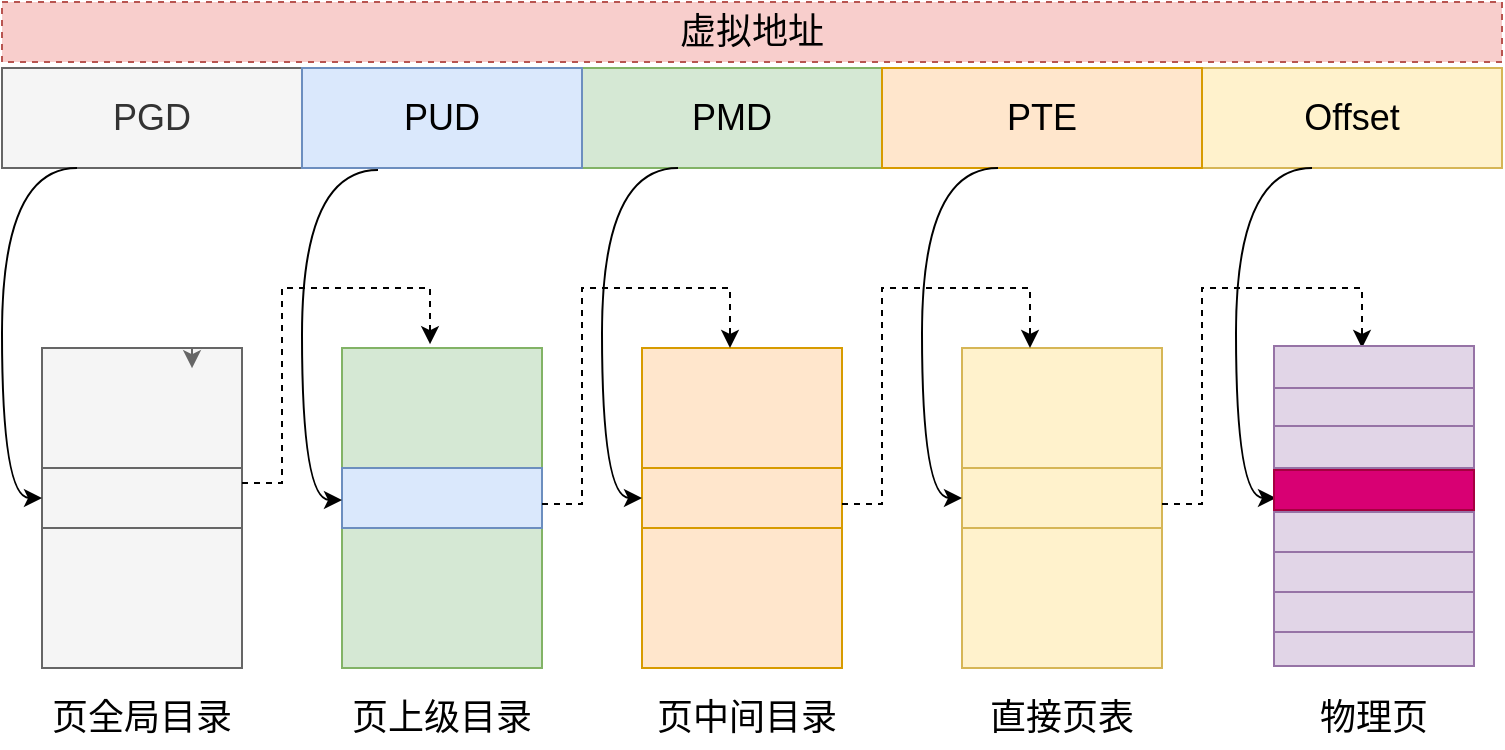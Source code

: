 <mxfile version="21.6.6" type="github">
  <diagram name="第 1 页" id="HhNDj8HrSUt-IK6_C2Jm">
    <mxGraphModel dx="880" dy="446" grid="1" gridSize="10" guides="1" tooltips="1" connect="1" arrows="1" fold="1" page="1" pageScale="1" pageWidth="827" pageHeight="1169" math="0" shadow="0">
      <root>
        <mxCell id="0" />
        <mxCell id="1" parent="0" />
        <mxCell id="pgoeOqjfAEoLgi5bF9Kd-8" value="" style="rounded=0;whiteSpace=wrap;html=1;fillColor=#f5f5f5;fontColor=#333333;strokeColor=#666666;fontSize=18;" vertex="1" parent="1">
          <mxGeometry x="60" y="350" width="100" height="160" as="geometry" />
        </mxCell>
        <mxCell id="pgoeOqjfAEoLgi5bF9Kd-7" value="Offset" style="rounded=0;whiteSpace=wrap;html=1;fillColor=#fff2cc;strokeColor=#d6b656;fontSize=18;" vertex="1" parent="1">
          <mxGeometry x="640" y="210" width="150" height="50" as="geometry" />
        </mxCell>
        <mxCell id="pgoeOqjfAEoLgi5bF9Kd-1" value="虚拟地址" style="text;html=1;strokeColor=#b85450;fillColor=#f8cecc;align=center;verticalAlign=middle;whiteSpace=wrap;rounded=0;dashed=1;fontSize=18;" vertex="1" parent="1">
          <mxGeometry x="40" y="177" width="750" height="30" as="geometry" />
        </mxCell>
        <mxCell id="pgoeOqjfAEoLgi5bF9Kd-3" value="PGD" style="rounded=0;whiteSpace=wrap;html=1;fillColor=#f5f5f5;fontColor=#333333;strokeColor=#666666;fontSize=18;" vertex="1" parent="1">
          <mxGeometry x="40" y="210" width="150" height="50" as="geometry" />
        </mxCell>
        <mxCell id="pgoeOqjfAEoLgi5bF9Kd-4" value="PMD" style="rounded=0;whiteSpace=wrap;html=1;fillColor=#d5e8d4;strokeColor=#82b366;fontSize=18;" vertex="1" parent="1">
          <mxGeometry x="330" y="210" width="150" height="50" as="geometry" />
        </mxCell>
        <mxCell id="pgoeOqjfAEoLgi5bF9Kd-5" value="PUD" style="rounded=0;whiteSpace=wrap;html=1;fillColor=#dae8fc;strokeColor=#6c8ebf;fontSize=18;" vertex="1" parent="1">
          <mxGeometry x="190" y="210" width="140" height="50" as="geometry" />
        </mxCell>
        <mxCell id="pgoeOqjfAEoLgi5bF9Kd-6" value="PTE" style="rounded=0;whiteSpace=wrap;html=1;fillColor=#ffe6cc;strokeColor=#d79b00;fontSize=18;" vertex="1" parent="1">
          <mxGeometry x="480" y="210" width="160" height="50" as="geometry" />
        </mxCell>
        <mxCell id="pgoeOqjfAEoLgi5bF9Kd-11" value="" style="rounded=0;whiteSpace=wrap;html=1;fillColor=#d5e8d4;strokeColor=#82b366;fontSize=18;" vertex="1" parent="1">
          <mxGeometry x="210" y="350" width="100" height="160" as="geometry" />
        </mxCell>
        <mxCell id="pgoeOqjfAEoLgi5bF9Kd-12" value="" style="rounded=0;whiteSpace=wrap;html=1;fillColor=#ffe6cc;strokeColor=#d79b00;fontSize=18;" vertex="1" parent="1">
          <mxGeometry x="360" y="350" width="100" height="160" as="geometry" />
        </mxCell>
        <mxCell id="pgoeOqjfAEoLgi5bF9Kd-13" value="" style="rounded=0;whiteSpace=wrap;html=1;fillColor=#fff2cc;strokeColor=#d6b656;fontSize=18;" vertex="1" parent="1">
          <mxGeometry x="520" y="350" width="100" height="160" as="geometry" />
        </mxCell>
        <mxCell id="pgoeOqjfAEoLgi5bF9Kd-14" value="" style="rounded=0;whiteSpace=wrap;html=1;fillColor=#e1d5e7;strokeColor=#9673a6;fontSize=18;" vertex="1" parent="1">
          <mxGeometry x="676" y="349" width="100" height="160" as="geometry" />
        </mxCell>
        <mxCell id="pgoeOqjfAEoLgi5bF9Kd-15" value="" style="rounded=0;whiteSpace=wrap;html=1;fillColor=#f5f5f5;fontColor=#333333;strokeColor=#666666;fontSize=18;" vertex="1" parent="1">
          <mxGeometry x="60" y="410" width="100" height="30" as="geometry" />
        </mxCell>
        <mxCell id="pgoeOqjfAEoLgi5bF9Kd-16" value="" style="endArrow=classic;html=1;rounded=0;edgeStyle=orthogonalEdgeStyle;curved=1;exitX=0.25;exitY=1;exitDx=0;exitDy=0;entryX=0;entryY=0.5;entryDx=0;entryDy=0;fontSize=18;" edge="1" parent="1" source="pgoeOqjfAEoLgi5bF9Kd-3" target="pgoeOqjfAEoLgi5bF9Kd-15">
          <mxGeometry width="50" height="50" relative="1" as="geometry">
            <mxPoint x="90" y="280" as="sourcePoint" />
            <mxPoint x="40" y="330" as="targetPoint" />
            <Array as="points">
              <mxPoint x="40" y="260" />
              <mxPoint x="40" y="425" />
            </Array>
          </mxGeometry>
        </mxCell>
        <mxCell id="pgoeOqjfAEoLgi5bF9Kd-17" value="" style="endArrow=classic;html=1;rounded=0;exitX=1;exitY=0.25;exitDx=0;exitDy=0;edgeStyle=orthogonalEdgeStyle;entryX=0.44;entryY=-0.012;entryDx=0;entryDy=0;entryPerimeter=0;dashed=1;fontSize=18;" edge="1" parent="1" source="pgoeOqjfAEoLgi5bF9Kd-15" target="pgoeOqjfAEoLgi5bF9Kd-11">
          <mxGeometry width="50" height="50" relative="1" as="geometry">
            <mxPoint x="250" y="340" as="sourcePoint" />
            <mxPoint x="250" y="340" as="targetPoint" />
            <Array as="points">
              <mxPoint x="180" y="418" />
              <mxPoint x="180" y="320" />
              <mxPoint x="254" y="320" />
            </Array>
          </mxGeometry>
        </mxCell>
        <mxCell id="pgoeOqjfAEoLgi5bF9Kd-19" style="edgeStyle=orthogonalEdgeStyle;rounded=0;orthogonalLoop=1;jettySize=auto;html=1;exitX=0.75;exitY=0;exitDx=0;exitDy=0;entryX=0.75;entryY=0.063;entryDx=0;entryDy=0;entryPerimeter=0;fillColor=#f5f5f5;strokeColor=#666666;fontSize=18;" edge="1" parent="1" source="pgoeOqjfAEoLgi5bF9Kd-8" target="pgoeOqjfAEoLgi5bF9Kd-8">
          <mxGeometry relative="1" as="geometry" />
        </mxCell>
        <mxCell id="pgoeOqjfAEoLgi5bF9Kd-20" value="" style="rounded=0;whiteSpace=wrap;html=1;fillColor=#dae8fc;strokeColor=#6c8ebf;fontSize=18;" vertex="1" parent="1">
          <mxGeometry x="210" y="410" width="100" height="30" as="geometry" />
        </mxCell>
        <mxCell id="pgoeOqjfAEoLgi5bF9Kd-21" value="" style="endArrow=classic;html=1;rounded=0;edgeStyle=orthogonalEdgeStyle;curved=1;exitX=0.25;exitY=1;exitDx=0;exitDy=0;entryX=0;entryY=0.5;entryDx=0;entryDy=0;fontSize=18;" edge="1" parent="1">
          <mxGeometry width="50" height="50" relative="1" as="geometry">
            <mxPoint x="228" y="261" as="sourcePoint" />
            <mxPoint x="210" y="426" as="targetPoint" />
            <Array as="points">
              <mxPoint x="190" y="261" />
              <mxPoint x="190" y="426" />
            </Array>
          </mxGeometry>
        </mxCell>
        <mxCell id="pgoeOqjfAEoLgi5bF9Kd-22" value="" style="rounded=0;whiteSpace=wrap;html=1;fillColor=#ffe6cc;strokeColor=#d79b00;fontSize=18;" vertex="1" parent="1">
          <mxGeometry x="360" y="410" width="100" height="30" as="geometry" />
        </mxCell>
        <mxCell id="pgoeOqjfAEoLgi5bF9Kd-23" value="" style="endArrow=classic;html=1;rounded=0;exitX=1;exitY=0.25;exitDx=0;exitDy=0;edgeStyle=orthogonalEdgeStyle;dashed=1;fontSize=18;" edge="1" parent="1">
          <mxGeometry width="50" height="50" relative="1" as="geometry">
            <mxPoint x="310" y="428" as="sourcePoint" />
            <mxPoint x="404" y="350" as="targetPoint" />
            <Array as="points">
              <mxPoint x="330" y="428" />
              <mxPoint x="330" y="320" />
              <mxPoint x="404" y="320" />
            </Array>
          </mxGeometry>
        </mxCell>
        <mxCell id="pgoeOqjfAEoLgi5bF9Kd-24" value="" style="endArrow=classic;html=1;rounded=0;edgeStyle=orthogonalEdgeStyle;curved=1;exitX=0.25;exitY=1;exitDx=0;exitDy=0;entryX=0;entryY=0.5;entryDx=0;entryDy=0;fontSize=18;" edge="1" parent="1">
          <mxGeometry width="50" height="50" relative="1" as="geometry">
            <mxPoint x="378" y="260" as="sourcePoint" />
            <mxPoint x="360" y="425" as="targetPoint" />
            <Array as="points">
              <mxPoint x="340" y="260" />
              <mxPoint x="340" y="425" />
            </Array>
          </mxGeometry>
        </mxCell>
        <mxCell id="pgoeOqjfAEoLgi5bF9Kd-25" value="" style="rounded=0;whiteSpace=wrap;html=1;fillColor=#fff2cc;strokeColor=#d6b656;fontSize=18;" vertex="1" parent="1">
          <mxGeometry x="520" y="410" width="100" height="30" as="geometry" />
        </mxCell>
        <mxCell id="pgoeOqjfAEoLgi5bF9Kd-26" value="" style="endArrow=classic;html=1;rounded=0;edgeStyle=orthogonalEdgeStyle;curved=1;exitX=0.25;exitY=1;exitDx=0;exitDy=0;entryX=0;entryY=0.5;entryDx=0;entryDy=0;fontSize=18;" edge="1" parent="1">
          <mxGeometry width="50" height="50" relative="1" as="geometry">
            <mxPoint x="538" y="260" as="sourcePoint" />
            <mxPoint x="520" y="425" as="targetPoint" />
            <Array as="points">
              <mxPoint x="500" y="260" />
              <mxPoint x="500" y="425" />
            </Array>
          </mxGeometry>
        </mxCell>
        <mxCell id="pgoeOqjfAEoLgi5bF9Kd-27" value="" style="endArrow=classic;html=1;rounded=0;exitX=1;exitY=0.25;exitDx=0;exitDy=0;edgeStyle=orthogonalEdgeStyle;dashed=1;fontSize=18;" edge="1" parent="1">
          <mxGeometry width="50" height="50" relative="1" as="geometry">
            <mxPoint x="460" y="428" as="sourcePoint" />
            <mxPoint x="554" y="350" as="targetPoint" />
            <Array as="points">
              <mxPoint x="480" y="428" />
              <mxPoint x="480" y="320" />
              <mxPoint x="554" y="320" />
            </Array>
          </mxGeometry>
        </mxCell>
        <mxCell id="pgoeOqjfAEoLgi5bF9Kd-28" value="" style="endArrow=classic;html=1;rounded=0;edgeStyle=orthogonalEdgeStyle;curved=1;exitX=0.25;exitY=1;exitDx=0;exitDy=0;entryX=0;entryY=0.5;entryDx=0;entryDy=0;fontSize=18;" edge="1" parent="1">
          <mxGeometry width="50" height="50" relative="1" as="geometry">
            <mxPoint x="695" y="260" as="sourcePoint" />
            <mxPoint x="677" y="425" as="targetPoint" />
            <Array as="points">
              <mxPoint x="657" y="260" />
              <mxPoint x="657" y="425" />
            </Array>
          </mxGeometry>
        </mxCell>
        <mxCell id="pgoeOqjfAEoLgi5bF9Kd-29" value="" style="rounded=0;whiteSpace=wrap;html=1;fillColor=#d80073;strokeColor=#A50040;fontColor=#ffffff;fontSize=18;" vertex="1" parent="1">
          <mxGeometry x="676" y="411" width="100" height="20" as="geometry" />
        </mxCell>
        <mxCell id="pgoeOqjfAEoLgi5bF9Kd-30" value="" style="endArrow=classic;html=1;rounded=0;exitX=1;exitY=0.25;exitDx=0;exitDy=0;edgeStyle=orthogonalEdgeStyle;dashed=1;fontSize=18;" edge="1" parent="1">
          <mxGeometry width="50" height="50" relative="1" as="geometry">
            <mxPoint x="620" y="428" as="sourcePoint" />
            <mxPoint x="720" y="350" as="targetPoint" />
            <Array as="points">
              <mxPoint x="640" y="428" />
              <mxPoint x="640" y="320" />
              <mxPoint x="720" y="320" />
              <mxPoint x="720" y="350" />
            </Array>
          </mxGeometry>
        </mxCell>
        <mxCell id="pgoeOqjfAEoLgi5bF9Kd-31" value="" style="rounded=0;whiteSpace=wrap;html=1;fillColor=#e1d5e7;strokeColor=#9673a6;fontSize=18;" vertex="1" parent="1">
          <mxGeometry x="676" y="389" width="100" height="21" as="geometry" />
        </mxCell>
        <mxCell id="pgoeOqjfAEoLgi5bF9Kd-32" value="" style="rounded=0;whiteSpace=wrap;html=1;fillColor=#e1d5e7;strokeColor=#9673a6;fontSize=18;" vertex="1" parent="1">
          <mxGeometry x="676" y="369" width="100" height="20" as="geometry" />
        </mxCell>
        <mxCell id="pgoeOqjfAEoLgi5bF9Kd-33" value="" style="rounded=0;whiteSpace=wrap;html=1;fillColor=#e1d5e7;strokeColor=#9673a6;fontSize=18;" vertex="1" parent="1">
          <mxGeometry x="676" y="349" width="100" height="21" as="geometry" />
        </mxCell>
        <mxCell id="pgoeOqjfAEoLgi5bF9Kd-34" value="" style="rounded=0;whiteSpace=wrap;html=1;fillColor=#e1d5e7;strokeColor=#9673a6;fontSize=18;" vertex="1" parent="1">
          <mxGeometry x="676" y="432" width="100" height="20" as="geometry" />
        </mxCell>
        <mxCell id="pgoeOqjfAEoLgi5bF9Kd-35" value="" style="rounded=0;whiteSpace=wrap;html=1;fillColor=#e1d5e7;strokeColor=#9673a6;fontSize=18;" vertex="1" parent="1">
          <mxGeometry x="676" y="452" width="100" height="20" as="geometry" />
        </mxCell>
        <mxCell id="pgoeOqjfAEoLgi5bF9Kd-36" value="" style="rounded=0;whiteSpace=wrap;html=1;fillColor=#e1d5e7;strokeColor=#9673a6;fontSize=18;" vertex="1" parent="1">
          <mxGeometry x="676" y="472" width="100" height="20" as="geometry" />
        </mxCell>
        <mxCell id="pgoeOqjfAEoLgi5bF9Kd-38" value="页全局目录" style="text;html=1;strokeColor=none;fillColor=none;align=center;verticalAlign=middle;whiteSpace=wrap;rounded=0;fontSize=18;" vertex="1" parent="1">
          <mxGeometry x="60" y="520" width="100" height="30" as="geometry" />
        </mxCell>
        <mxCell id="pgoeOqjfAEoLgi5bF9Kd-39" value="页上级目录" style="text;html=1;strokeColor=none;fillColor=none;align=center;verticalAlign=middle;whiteSpace=wrap;rounded=0;fontSize=18;" vertex="1" parent="1">
          <mxGeometry x="210" y="520" width="100" height="30" as="geometry" />
        </mxCell>
        <mxCell id="pgoeOqjfAEoLgi5bF9Kd-40" value="页中间目录" style="text;html=1;strokeColor=none;fillColor=none;align=center;verticalAlign=middle;whiteSpace=wrap;rounded=0;fontSize=18;" vertex="1" parent="1">
          <mxGeometry x="365" y="520" width="95" height="30" as="geometry" />
        </mxCell>
        <mxCell id="pgoeOqjfAEoLgi5bF9Kd-41" value="物理页" style="text;html=1;strokeColor=none;fillColor=none;align=center;verticalAlign=middle;whiteSpace=wrap;rounded=0;fontSize=18;" vertex="1" parent="1">
          <mxGeometry x="686" y="520" width="80" height="30" as="geometry" />
        </mxCell>
        <mxCell id="pgoeOqjfAEoLgi5bF9Kd-42" value="直接页表" style="text;html=1;strokeColor=none;fillColor=none;align=center;verticalAlign=middle;whiteSpace=wrap;rounded=0;fontSize=18;" vertex="1" parent="1">
          <mxGeometry x="530" y="520" width="80" height="30" as="geometry" />
        </mxCell>
      </root>
    </mxGraphModel>
  </diagram>
</mxfile>

